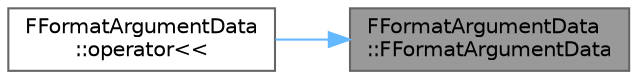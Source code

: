 digraph "FFormatArgumentData::FFormatArgumentData"
{
 // INTERACTIVE_SVG=YES
 // LATEX_PDF_SIZE
  bgcolor="transparent";
  edge [fontname=Helvetica,fontsize=10,labelfontname=Helvetica,labelfontsize=10];
  node [fontname=Helvetica,fontsize=10,shape=box,height=0.2,width=0.4];
  rankdir="RL";
  Node1 [id="Node000001",label="FFormatArgumentData\l::FFormatArgumentData",height=0.2,width=0.4,color="gray40", fillcolor="grey60", style="filled", fontcolor="black",tooltip=" "];
  Node1 -> Node2 [id="edge1_Node000001_Node000002",dir="back",color="steelblue1",style="solid",tooltip=" "];
  Node2 [id="Node000002",label="FFormatArgumentData\l::operator\<\<",height=0.2,width=0.4,color="grey40", fillcolor="white", style="filled",URL="$df/d27/structFFormatArgumentData.html#a27b9c7c56973f055b5ce25b870c27345",tooltip=" "];
}
